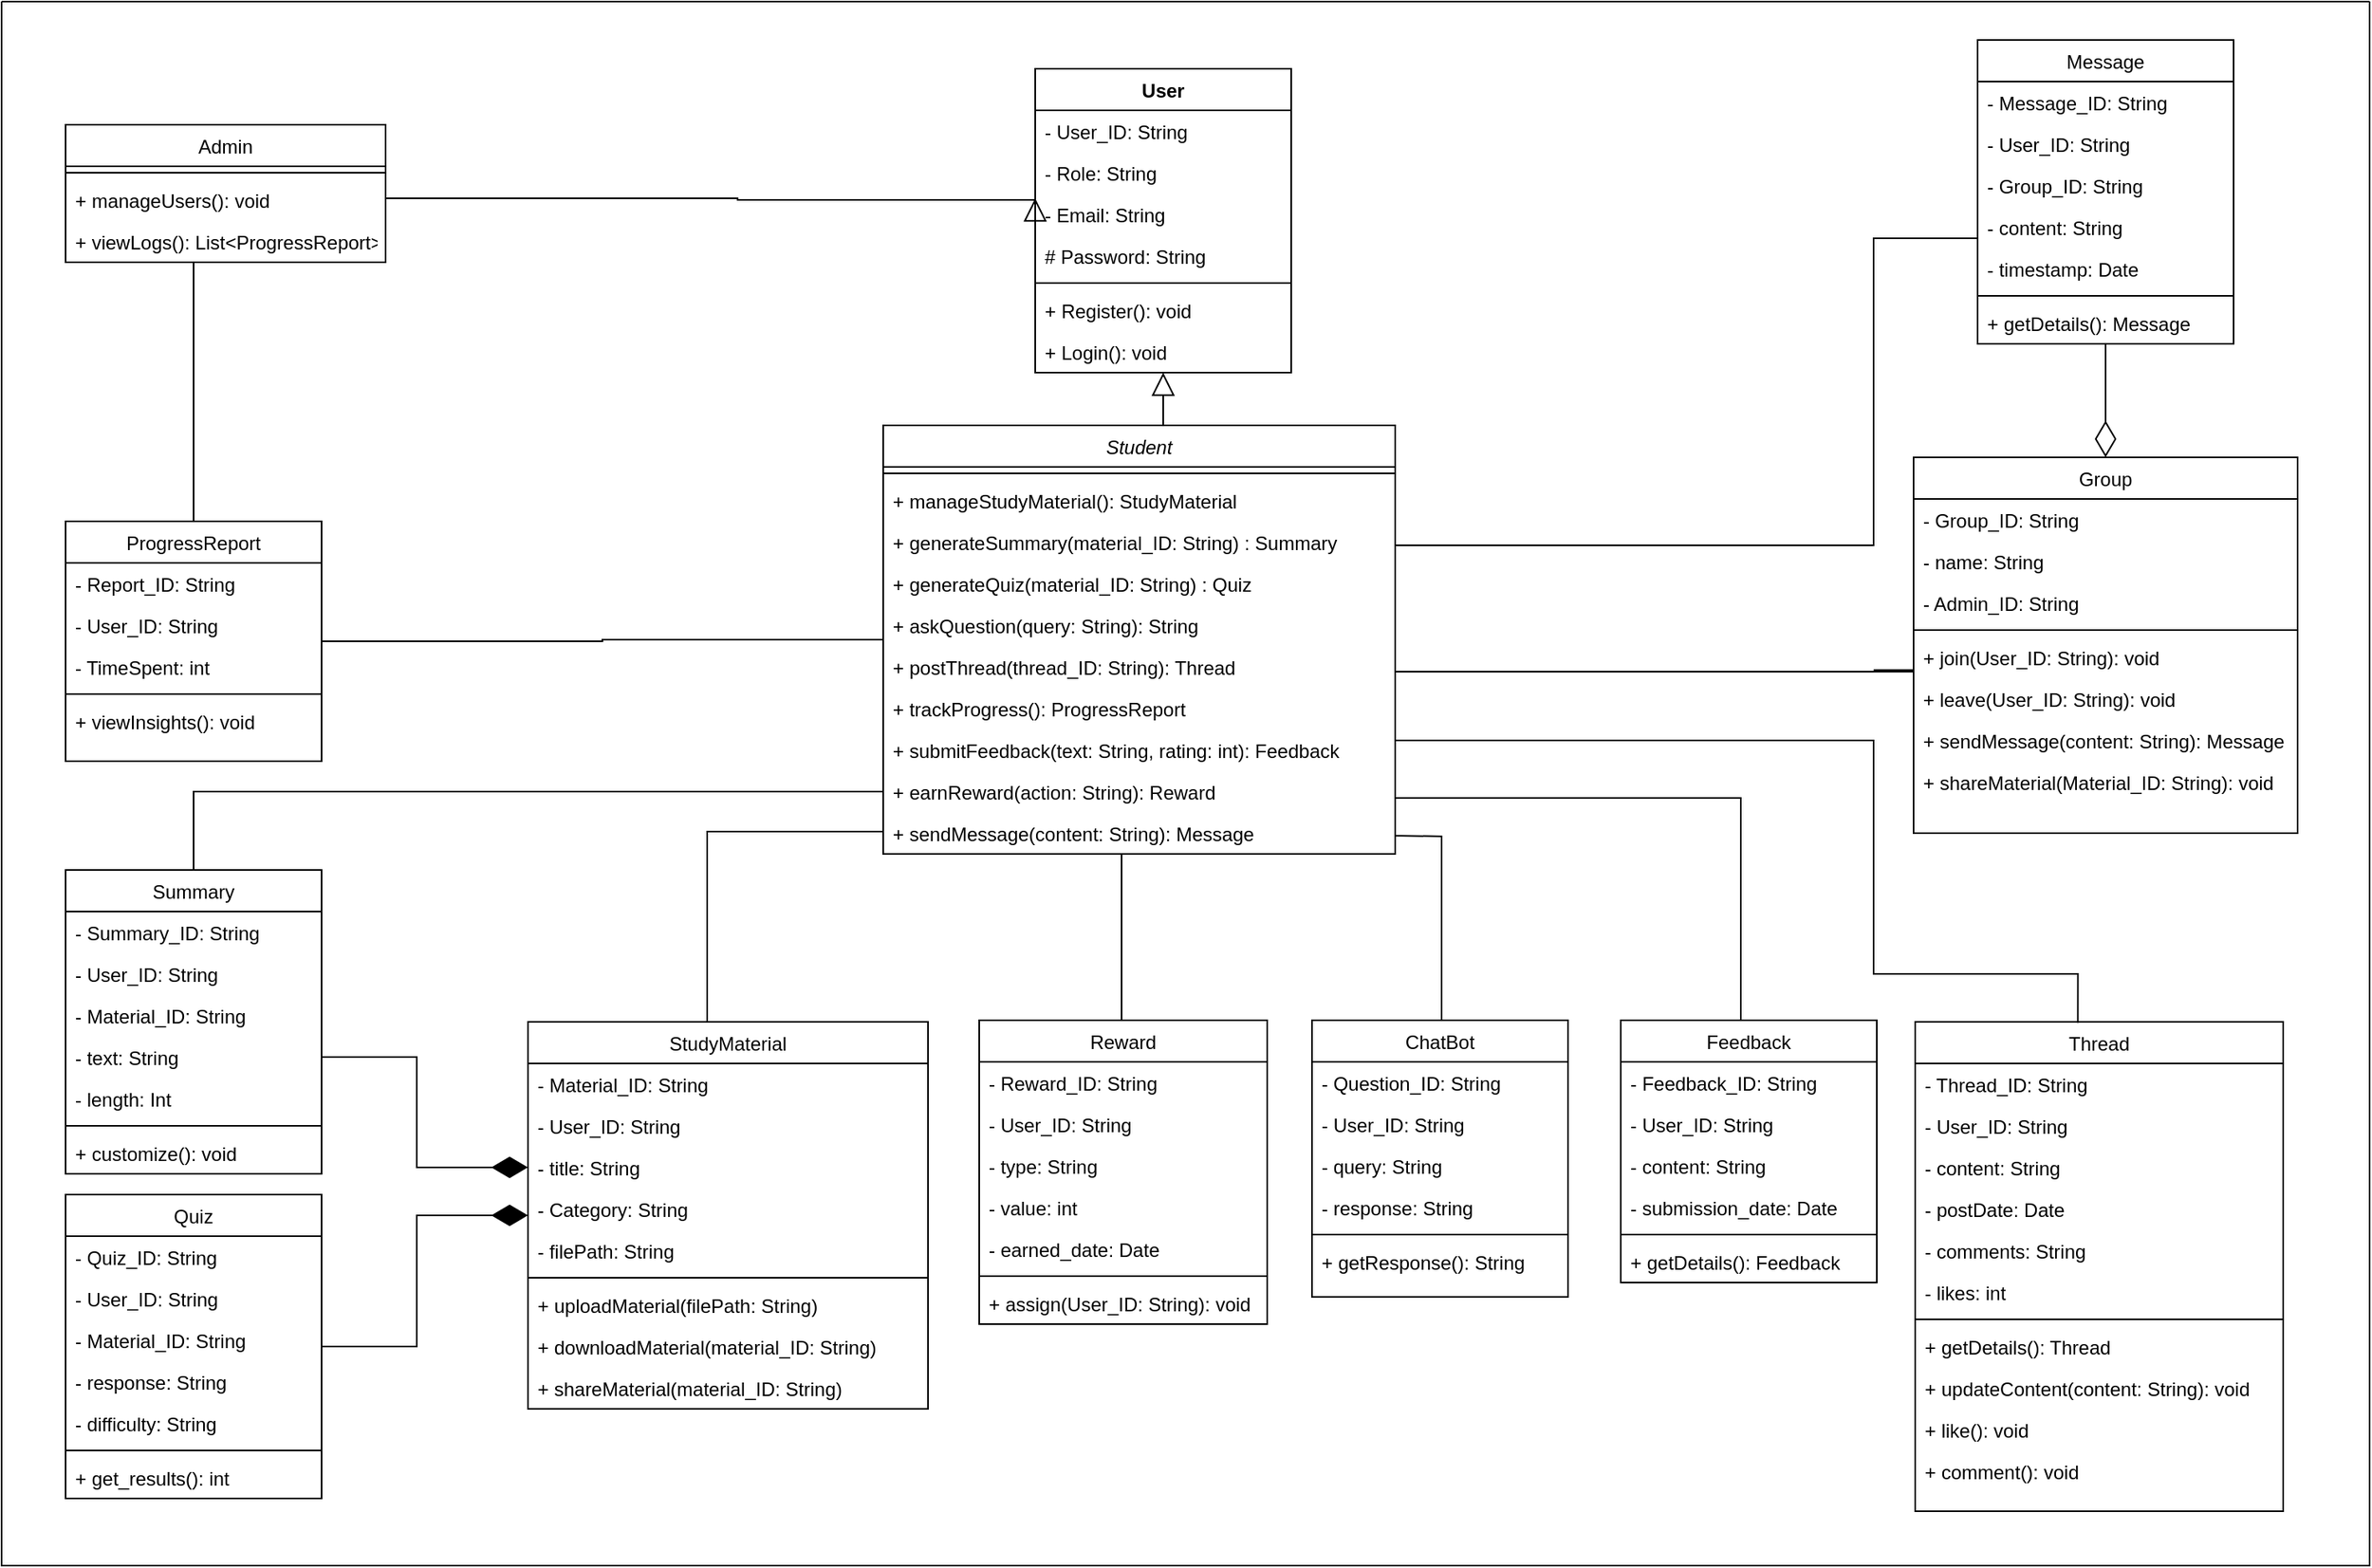 <mxfile version="26.2.14">
  <diagram id="C5RBs43oDa-KdzZeNtuy" name="Page-1">
    <mxGraphModel dx="1158" dy="624" grid="1" gridSize="10" guides="1" tooltips="1" connect="1" arrows="1" fold="1" page="1" pageScale="1" pageWidth="827" pageHeight="1169" math="0" shadow="0">
      <root>
        <mxCell id="WIyWlLk6GJQsqaUBKTNV-0" />
        <mxCell id="WIyWlLk6GJQsqaUBKTNV-1" parent="WIyWlLk6GJQsqaUBKTNV-0" />
        <mxCell id="rzmCm1R1DGUAWMuJ46_3-152" value="" style="swimlane;startSize=0;" parent="WIyWlLk6GJQsqaUBKTNV-1" vertex="1">
          <mxGeometry x="60" y="161" width="1480" height="978" as="geometry" />
        </mxCell>
        <mxCell id="gZTH9xDD1T-FTTkTt6Pd-27" style="edgeStyle=orthogonalEdgeStyle;rounded=0;orthogonalLoop=1;jettySize=auto;html=1;endArrow=none;startFill=0;" parent="rzmCm1R1DGUAWMuJ46_3-152" source="rzmCm1R1DGUAWMuJ46_3-6" target="zkfFHV4jXpPFQw0GAbJ--0" edge="1">
          <mxGeometry relative="1" as="geometry">
            <Array as="points">
              <mxPoint x="700" y="599" />
              <mxPoint x="700" y="599" />
            </Array>
          </mxGeometry>
        </mxCell>
        <mxCell id="rzmCm1R1DGUAWMuJ46_3-6" value="Reward" style="swimlane;fontStyle=0;align=center;verticalAlign=top;childLayout=stackLayout;horizontal=1;startSize=26;horizontalStack=0;resizeParent=1;resizeLast=0;collapsible=1;marginBottom=0;rounded=0;shadow=0;strokeWidth=1;" parent="rzmCm1R1DGUAWMuJ46_3-152" vertex="1">
          <mxGeometry x="611" y="637" width="180" height="190" as="geometry">
            <mxRectangle x="181" y="420" width="170" height="26" as="alternateBounds" />
          </mxGeometry>
        </mxCell>
        <mxCell id="rzmCm1R1DGUAWMuJ46_3-7" value="- Reward_ID: String" style="text;align=left;verticalAlign=top;spacingLeft=4;spacingRight=4;overflow=hidden;rotatable=0;points=[[0,0.5],[1,0.5]];portConstraint=eastwest;" parent="rzmCm1R1DGUAWMuJ46_3-6" vertex="1">
          <mxGeometry y="26" width="180" height="26" as="geometry" />
        </mxCell>
        <mxCell id="WoHggTvfmYIY1_PIUfEo-17" value="- User_ID: String" style="text;align=left;verticalAlign=top;spacingLeft=4;spacingRight=4;overflow=hidden;rotatable=0;points=[[0,0.5],[1,0.5]];portConstraint=eastwest;" parent="rzmCm1R1DGUAWMuJ46_3-6" vertex="1">
          <mxGeometry y="52" width="180" height="26" as="geometry" />
        </mxCell>
        <mxCell id="WoHggTvfmYIY1_PIUfEo-15" value="- type: String" style="text;align=left;verticalAlign=top;spacingLeft=4;spacingRight=4;overflow=hidden;rotatable=0;points=[[0,0.5],[1,0.5]];portConstraint=eastwest;" parent="rzmCm1R1DGUAWMuJ46_3-6" vertex="1">
          <mxGeometry y="78" width="180" height="26" as="geometry" />
        </mxCell>
        <mxCell id="WoHggTvfmYIY1_PIUfEo-16" value="- value: int" style="text;align=left;verticalAlign=top;spacingLeft=4;spacingRight=4;overflow=hidden;rotatable=0;points=[[0,0.5],[1,0.5]];portConstraint=eastwest;" parent="rzmCm1R1DGUAWMuJ46_3-6" vertex="1">
          <mxGeometry y="104" width="180" height="26" as="geometry" />
        </mxCell>
        <mxCell id="WoHggTvfmYIY1_PIUfEo-18" value="- earned_date: Date" style="text;align=left;verticalAlign=top;spacingLeft=4;spacingRight=4;overflow=hidden;rotatable=0;points=[[0,0.5],[1,0.5]];portConstraint=eastwest;" parent="rzmCm1R1DGUAWMuJ46_3-6" vertex="1">
          <mxGeometry y="130" width="180" height="26" as="geometry" />
        </mxCell>
        <mxCell id="rzmCm1R1DGUAWMuJ46_3-8" value="" style="line;html=1;strokeWidth=1;align=left;verticalAlign=middle;spacingTop=-1;spacingLeft=3;spacingRight=3;rotatable=0;labelPosition=right;points=[];portConstraint=eastwest;" parent="rzmCm1R1DGUAWMuJ46_3-6" vertex="1">
          <mxGeometry y="156" width="180" height="8" as="geometry" />
        </mxCell>
        <mxCell id="rzmCm1R1DGUAWMuJ46_3-19" value="+ assign(User_ID: String): void" style="text;align=left;verticalAlign=top;spacingLeft=4;spacingRight=4;overflow=hidden;rotatable=0;points=[[0,0.5],[1,0.5]];portConstraint=eastwest;" parent="rzmCm1R1DGUAWMuJ46_3-6" vertex="1">
          <mxGeometry y="164" width="180" height="26" as="geometry" />
        </mxCell>
        <mxCell id="XkWyq3cS-VGRG4RWluJi-3" value="User" style="swimlane;fontStyle=1;align=center;verticalAlign=top;childLayout=stackLayout;horizontal=1;startSize=26;horizontalStack=0;resizeParent=1;resizeParentMax=0;resizeLast=0;collapsible=1;marginBottom=0;whiteSpace=wrap;html=1;" parent="rzmCm1R1DGUAWMuJ46_3-152" vertex="1">
          <mxGeometry x="646" y="42" width="160" height="190" as="geometry" />
        </mxCell>
        <mxCell id="XkWyq3cS-VGRG4RWluJi-4" value="- User_ID: String" style="text;strokeColor=none;fillColor=none;align=left;verticalAlign=top;spacingLeft=4;spacingRight=4;overflow=hidden;rotatable=0;points=[[0,0.5],[1,0.5]];portConstraint=eastwest;whiteSpace=wrap;html=1;" parent="XkWyq3cS-VGRG4RWluJi-3" vertex="1">
          <mxGeometry y="26" width="160" height="26" as="geometry" />
        </mxCell>
        <mxCell id="tW8TaXQwE7OGN_sFjvm_-1" value="- Role: String" style="text;strokeColor=none;fillColor=none;align=left;verticalAlign=top;spacingLeft=4;spacingRight=4;overflow=hidden;rotatable=0;points=[[0,0.5],[1,0.5]];portConstraint=eastwest;whiteSpace=wrap;html=1;" vertex="1" parent="XkWyq3cS-VGRG4RWluJi-3">
          <mxGeometry y="52" width="160" height="26" as="geometry" />
        </mxCell>
        <mxCell id="XkWyq3cS-VGRG4RWluJi-7" value="- Email: String" style="text;strokeColor=none;fillColor=none;align=left;verticalAlign=top;spacingLeft=4;spacingRight=4;overflow=hidden;rotatable=0;points=[[0,0.5],[1,0.5]];portConstraint=eastwest;whiteSpace=wrap;html=1;" parent="XkWyq3cS-VGRG4RWluJi-3" vertex="1">
          <mxGeometry y="78" width="160" height="26" as="geometry" />
        </mxCell>
        <mxCell id="XkWyq3cS-VGRG4RWluJi-8" value="# Password: String" style="text;strokeColor=none;fillColor=none;align=left;verticalAlign=top;spacingLeft=4;spacingRight=4;overflow=hidden;rotatable=0;points=[[0,0.5],[1,0.5]];portConstraint=eastwest;whiteSpace=wrap;html=1;" parent="XkWyq3cS-VGRG4RWluJi-3" vertex="1">
          <mxGeometry y="104" width="160" height="26" as="geometry" />
        </mxCell>
        <mxCell id="XkWyq3cS-VGRG4RWluJi-5" value="" style="line;strokeWidth=1;fillColor=none;align=left;verticalAlign=middle;spacingTop=-1;spacingLeft=3;spacingRight=3;rotatable=0;labelPosition=right;points=[];portConstraint=eastwest;strokeColor=inherit;" parent="XkWyq3cS-VGRG4RWluJi-3" vertex="1">
          <mxGeometry y="130" width="160" height="8" as="geometry" />
        </mxCell>
        <mxCell id="XkWyq3cS-VGRG4RWluJi-9" value="+ Register(): void" style="text;strokeColor=none;fillColor=none;align=left;verticalAlign=top;spacingLeft=4;spacingRight=4;overflow=hidden;rotatable=0;points=[[0,0.5],[1,0.5]];portConstraint=eastwest;whiteSpace=wrap;html=1;" parent="XkWyq3cS-VGRG4RWluJi-3" vertex="1">
          <mxGeometry y="138" width="160" height="26" as="geometry" />
        </mxCell>
        <mxCell id="XkWyq3cS-VGRG4RWluJi-6" value="+ Login(): void" style="text;strokeColor=none;fillColor=none;align=left;verticalAlign=top;spacingLeft=4;spacingRight=4;overflow=hidden;rotatable=0;points=[[0,0.5],[1,0.5]];portConstraint=eastwest;whiteSpace=wrap;html=1;" parent="XkWyq3cS-VGRG4RWluJi-3" vertex="1">
          <mxGeometry y="164" width="160" height="26" as="geometry" />
        </mxCell>
        <mxCell id="gZTH9xDD1T-FTTkTt6Pd-24" style="edgeStyle=orthogonalEdgeStyle;rounded=0;orthogonalLoop=1;jettySize=auto;html=1;endArrow=block;endFill=0;endSize=12;" parent="rzmCm1R1DGUAWMuJ46_3-152" source="zkfFHV4jXpPFQw0GAbJ--0" target="XkWyq3cS-VGRG4RWluJi-3" edge="1">
          <mxGeometry relative="1" as="geometry">
            <Array as="points">
              <mxPoint x="726" y="258" />
              <mxPoint x="726" y="258" />
            </Array>
          </mxGeometry>
        </mxCell>
        <mxCell id="zkfFHV4jXpPFQw0GAbJ--0" value="Student&#xa;" style="swimlane;fontStyle=2;align=center;verticalAlign=top;childLayout=stackLayout;horizontal=1;startSize=26;horizontalStack=0;resizeParent=1;resizeLast=0;collapsible=1;marginBottom=0;rounded=0;shadow=0;strokeWidth=1;" parent="rzmCm1R1DGUAWMuJ46_3-152" vertex="1">
          <mxGeometry x="551" y="265" width="320" height="268" as="geometry">
            <mxRectangle x="230" y="140" width="160" height="26" as="alternateBounds" />
          </mxGeometry>
        </mxCell>
        <mxCell id="zkfFHV4jXpPFQw0GAbJ--4" value="" style="line;html=1;strokeWidth=1;align=left;verticalAlign=middle;spacingTop=-1;spacingLeft=3;spacingRight=3;rotatable=0;labelPosition=right;points=[];portConstraint=eastwest;" parent="zkfFHV4jXpPFQw0GAbJ--0" vertex="1">
          <mxGeometry y="26" width="320" height="8" as="geometry" />
        </mxCell>
        <mxCell id="rzmCm1R1DGUAWMuJ46_3-25" value="+ manageStudyMaterial(): StudyMaterial" style="text;align=left;verticalAlign=top;spacingLeft=4;spacingRight=4;overflow=hidden;rotatable=0;points=[[0,0.5],[1,0.5]];portConstraint=eastwest;" parent="zkfFHV4jXpPFQw0GAbJ--0" vertex="1">
          <mxGeometry y="34" width="320" height="26" as="geometry" />
        </mxCell>
        <mxCell id="XkWyq3cS-VGRG4RWluJi-14" value="+ generateSummary(material_ID: String) : Summary" style="text;align=left;verticalAlign=top;spacingLeft=4;spacingRight=4;overflow=hidden;rotatable=0;points=[[0,0.5],[1,0.5]];portConstraint=eastwest;" parent="zkfFHV4jXpPFQw0GAbJ--0" vertex="1">
          <mxGeometry y="60" width="320" height="26" as="geometry" />
        </mxCell>
        <mxCell id="rzmCm1R1DGUAWMuJ46_3-26" value="+ generateQuiz(material_ID: String) : Quiz" style="text;align=left;verticalAlign=top;spacingLeft=4;spacingRight=4;overflow=hidden;rotatable=0;points=[[0,0.5],[1,0.5]];portConstraint=eastwest;" parent="zkfFHV4jXpPFQw0GAbJ--0" vertex="1">
          <mxGeometry y="86" width="320" height="26" as="geometry" />
        </mxCell>
        <mxCell id="WoHggTvfmYIY1_PIUfEo-4" value="+ askQuestion(query: String): String&amp;nbsp;" style="text;strokeColor=none;fillColor=none;align=left;verticalAlign=top;spacingLeft=4;spacingRight=4;overflow=hidden;rotatable=0;points=[[0,0.5],[1,0.5]];portConstraint=eastwest;whiteSpace=wrap;html=1;" parent="zkfFHV4jXpPFQw0GAbJ--0" vertex="1">
          <mxGeometry y="112" width="320" height="26" as="geometry" />
        </mxCell>
        <mxCell id="zkfFHV4jXpPFQw0GAbJ--5" value="+ postThread(thread_ID: String): Thread" style="text;align=left;verticalAlign=top;spacingLeft=4;spacingRight=4;overflow=hidden;rotatable=0;points=[[0,0.5],[1,0.5]];portConstraint=eastwest;" parent="zkfFHV4jXpPFQw0GAbJ--0" vertex="1">
          <mxGeometry y="138" width="320" height="26" as="geometry" />
        </mxCell>
        <mxCell id="rzmCm1R1DGUAWMuJ46_3-27" value="+ trackProgress(): ProgressReport" style="text;align=left;verticalAlign=top;spacingLeft=4;spacingRight=4;overflow=hidden;rotatable=0;points=[[0,0.5],[1,0.5]];portConstraint=eastwest;" parent="zkfFHV4jXpPFQw0GAbJ--0" vertex="1">
          <mxGeometry y="164" width="320" height="26" as="geometry" />
        </mxCell>
        <mxCell id="rzmCm1R1DGUAWMuJ46_3-28" value="+ submitFeedback(text: String, rating: int): Feedback" style="text;align=left;verticalAlign=top;spacingLeft=4;spacingRight=4;overflow=hidden;rotatable=0;points=[[0,0.5],[1,0.5]];portConstraint=eastwest;" parent="zkfFHV4jXpPFQw0GAbJ--0" vertex="1">
          <mxGeometry y="190" width="320" height="26" as="geometry" />
        </mxCell>
        <mxCell id="WoHggTvfmYIY1_PIUfEo-5" value="+ earnReward(action: String): Reward" style="text;strokeColor=none;fillColor=none;align=left;verticalAlign=top;spacingLeft=4;spacingRight=4;overflow=hidden;rotatable=0;points=[[0,0.5],[1,0.5]];portConstraint=eastwest;whiteSpace=wrap;html=1;" parent="zkfFHV4jXpPFQw0GAbJ--0" vertex="1">
          <mxGeometry y="216" width="320" height="26" as="geometry" />
        </mxCell>
        <mxCell id="WoHggTvfmYIY1_PIUfEo-20" value="+ sendMessage(content: String): Message&amp;nbsp;" style="text;strokeColor=none;fillColor=none;align=left;verticalAlign=top;spacingLeft=4;spacingRight=4;overflow=hidden;rotatable=0;points=[[0,0.5],[1,0.5]];portConstraint=eastwest;whiteSpace=wrap;html=1;" parent="zkfFHV4jXpPFQw0GAbJ--0" vertex="1">
          <mxGeometry y="242" width="320" height="26" as="geometry" />
        </mxCell>
        <mxCell id="XkWyq3cS-VGRG4RWluJi-10" value="Admin" style="swimlane;fontStyle=0;align=center;verticalAlign=top;childLayout=stackLayout;horizontal=1;startSize=26;horizontalStack=0;resizeParent=1;resizeLast=0;collapsible=1;marginBottom=0;rounded=0;shadow=0;strokeWidth=1;" parent="rzmCm1R1DGUAWMuJ46_3-152" vertex="1">
          <mxGeometry x="40" y="77" width="200" height="86" as="geometry">
            <mxRectangle x="340" y="380" width="170" height="26" as="alternateBounds" />
          </mxGeometry>
        </mxCell>
        <mxCell id="XkWyq3cS-VGRG4RWluJi-12" value="" style="line;html=1;strokeWidth=1;align=left;verticalAlign=middle;spacingTop=-1;spacingLeft=3;spacingRight=3;rotatable=0;labelPosition=right;points=[];portConstraint=eastwest;" parent="XkWyq3cS-VGRG4RWluJi-10" vertex="1">
          <mxGeometry y="26" width="200" height="8" as="geometry" />
        </mxCell>
        <mxCell id="XkWyq3cS-VGRG4RWluJi-13" value="+ manageUsers(): void" style="text;align=left;verticalAlign=top;spacingLeft=4;spacingRight=4;overflow=hidden;rotatable=0;points=[[0,0.5],[1,0.5]];portConstraint=eastwest;" parent="XkWyq3cS-VGRG4RWluJi-10" vertex="1">
          <mxGeometry y="34" width="200" height="26" as="geometry" />
        </mxCell>
        <mxCell id="WoHggTvfmYIY1_PIUfEo-0" value="+ viewLogs(): List&lt;ProgressReport&gt;" style="text;align=left;verticalAlign=top;spacingLeft=4;spacingRight=4;overflow=hidden;rotatable=0;points=[[0,0.5],[1,0.5]];portConstraint=eastwest;" parent="XkWyq3cS-VGRG4RWluJi-10" vertex="1">
          <mxGeometry y="60" width="200" height="26" as="geometry" />
        </mxCell>
        <mxCell id="gZTH9xDD1T-FTTkTt6Pd-22" style="edgeStyle=orthogonalEdgeStyle;rounded=0;orthogonalLoop=1;jettySize=auto;html=1;endArrow=none;startFill=0;" parent="rzmCm1R1DGUAWMuJ46_3-152" edge="1">
          <mxGeometry relative="1" as="geometry">
            <mxPoint x="1087" y="637" as="sourcePoint" />
            <mxPoint x="871" y="498" as="targetPoint" />
            <Array as="points">
              <mxPoint x="1087" y="498" />
            </Array>
          </mxGeometry>
        </mxCell>
        <mxCell id="rzmCm1R1DGUAWMuJ46_3-59" value="ChatBot" style="swimlane;fontStyle=0;align=center;verticalAlign=top;childLayout=stackLayout;horizontal=1;startSize=26;horizontalStack=0;resizeParent=1;resizeLast=0;collapsible=1;marginBottom=0;rounded=0;shadow=0;strokeWidth=1;" parent="rzmCm1R1DGUAWMuJ46_3-152" vertex="1">
          <mxGeometry x="819" y="637" width="160" height="173" as="geometry">
            <mxRectangle x="340" y="380" width="170" height="26" as="alternateBounds" />
          </mxGeometry>
        </mxCell>
        <mxCell id="rzmCm1R1DGUAWMuJ46_3-60" value="- Question_ID: String" style="text;align=left;verticalAlign=top;spacingLeft=4;spacingRight=4;overflow=hidden;rotatable=0;points=[[0,0.5],[1,0.5]];portConstraint=eastwest;" parent="rzmCm1R1DGUAWMuJ46_3-59" vertex="1">
          <mxGeometry y="26" width="160" height="26" as="geometry" />
        </mxCell>
        <mxCell id="rzmCm1R1DGUAWMuJ46_3-96" value="- User_ID: String" style="text;align=left;verticalAlign=top;spacingLeft=4;spacingRight=4;overflow=hidden;rotatable=0;points=[[0,0.5],[1,0.5]];portConstraint=eastwest;" parent="rzmCm1R1DGUAWMuJ46_3-59" vertex="1">
          <mxGeometry y="52" width="160" height="26" as="geometry" />
        </mxCell>
        <mxCell id="rzmCm1R1DGUAWMuJ46_3-94" value="- query: String" style="text;align=left;verticalAlign=top;spacingLeft=4;spacingRight=4;overflow=hidden;rotatable=0;points=[[0,0.5],[1,0.5]];portConstraint=eastwest;" parent="rzmCm1R1DGUAWMuJ46_3-59" vertex="1">
          <mxGeometry y="78" width="160" height="26" as="geometry" />
        </mxCell>
        <mxCell id="rzmCm1R1DGUAWMuJ46_3-95" value="- response: String" style="text;align=left;verticalAlign=top;spacingLeft=4;spacingRight=4;overflow=hidden;rotatable=0;points=[[0,0.5],[1,0.5]];portConstraint=eastwest;" parent="rzmCm1R1DGUAWMuJ46_3-59" vertex="1">
          <mxGeometry y="104" width="160" height="26" as="geometry" />
        </mxCell>
        <mxCell id="rzmCm1R1DGUAWMuJ46_3-61" value="" style="line;html=1;strokeWidth=1;align=left;verticalAlign=middle;spacingTop=-1;spacingLeft=3;spacingRight=3;rotatable=0;labelPosition=right;points=[];portConstraint=eastwest;" parent="rzmCm1R1DGUAWMuJ46_3-59" vertex="1">
          <mxGeometry y="130" width="160" height="8" as="geometry" />
        </mxCell>
        <mxCell id="rzmCm1R1DGUAWMuJ46_3-98" value="+ getResponse(): String" style="text;align=left;verticalAlign=top;spacingLeft=4;spacingRight=4;overflow=hidden;rotatable=0;points=[[0,0.5],[1,0.5]];portConstraint=eastwest;" parent="rzmCm1R1DGUAWMuJ46_3-59" vertex="1">
          <mxGeometry y="138" width="160" height="26" as="geometry" />
        </mxCell>
        <mxCell id="gZTH9xDD1T-FTTkTt6Pd-15" style="edgeStyle=orthogonalEdgeStyle;rounded=0;orthogonalLoop=1;jettySize=auto;html=1;endArrow=none;startFill=0;startSize=3;" parent="rzmCm1R1DGUAWMuJ46_3-152" target="zkfFHV4jXpPFQw0GAbJ--0" edge="1">
          <mxGeometry relative="1" as="geometry">
            <mxPoint x="808" y="449" as="targetPoint" />
            <Array as="points">
              <mxPoint x="1194" y="419" />
            </Array>
            <mxPoint x="1170" y="418" as="sourcePoint" />
          </mxGeometry>
        </mxCell>
        <mxCell id="gZTH9xDD1T-FTTkTt6Pd-30" style="edgeStyle=orthogonalEdgeStyle;rounded=0;orthogonalLoop=1;jettySize=auto;html=1;endArrow=none;startFill=0;" parent="rzmCm1R1DGUAWMuJ46_3-152" source="rzmCm1R1DGUAWMuJ46_3-55" target="XkWyq3cS-VGRG4RWluJi-10" edge="1">
          <mxGeometry relative="1" as="geometry">
            <Array as="points">
              <mxPoint x="120" y="199" />
              <mxPoint x="120" y="199" />
            </Array>
          </mxGeometry>
        </mxCell>
        <mxCell id="rzmCm1R1DGUAWMuJ46_3-55" value="ProgressReport" style="swimlane;fontStyle=0;align=center;verticalAlign=top;childLayout=stackLayout;horizontal=1;startSize=26;horizontalStack=0;resizeParent=1;resizeLast=0;collapsible=1;marginBottom=0;rounded=0;shadow=0;strokeWidth=1;" parent="rzmCm1R1DGUAWMuJ46_3-152" vertex="1">
          <mxGeometry x="40" y="325" width="160" height="150" as="geometry">
            <mxRectangle x="340" y="380" width="170" height="26" as="alternateBounds" />
          </mxGeometry>
        </mxCell>
        <mxCell id="rzmCm1R1DGUAWMuJ46_3-56" value="- Report_ID: String" style="text;align=left;verticalAlign=top;spacingLeft=4;spacingRight=4;overflow=hidden;rotatable=0;points=[[0,0.5],[1,0.5]];portConstraint=eastwest;" parent="rzmCm1R1DGUAWMuJ46_3-55" vertex="1">
          <mxGeometry y="26" width="160" height="26" as="geometry" />
        </mxCell>
        <mxCell id="rzmCm1R1DGUAWMuJ46_3-86" value="- User_ID: String" style="text;align=left;verticalAlign=top;spacingLeft=4;spacingRight=4;overflow=hidden;rotatable=0;points=[[0,0.5],[1,0.5]];portConstraint=eastwest;" parent="rzmCm1R1DGUAWMuJ46_3-55" vertex="1">
          <mxGeometry y="52" width="160" height="26" as="geometry" />
        </mxCell>
        <mxCell id="rzmCm1R1DGUAWMuJ46_3-87" value="- TimeSpent: int" style="text;align=left;verticalAlign=top;spacingLeft=4;spacingRight=4;overflow=hidden;rotatable=0;points=[[0,0.5],[1,0.5]];portConstraint=eastwest;" parent="rzmCm1R1DGUAWMuJ46_3-55" vertex="1">
          <mxGeometry y="78" width="160" height="26" as="geometry" />
        </mxCell>
        <mxCell id="rzmCm1R1DGUAWMuJ46_3-57" value="" style="line;html=1;strokeWidth=1;align=left;verticalAlign=middle;spacingTop=-1;spacingLeft=3;spacingRight=3;rotatable=0;labelPosition=right;points=[];portConstraint=eastwest;" parent="rzmCm1R1DGUAWMuJ46_3-55" vertex="1">
          <mxGeometry y="104" width="160" height="8" as="geometry" />
        </mxCell>
        <mxCell id="rzmCm1R1DGUAWMuJ46_3-58" value="+ viewInsights(): void" style="text;align=left;verticalAlign=top;spacingLeft=4;spacingRight=4;overflow=hidden;rotatable=0;points=[[0,0.5],[1,0.5]];portConstraint=eastwest;" parent="rzmCm1R1DGUAWMuJ46_3-55" vertex="1">
          <mxGeometry y="112" width="160" height="26" as="geometry" />
        </mxCell>
        <mxCell id="gZTH9xDD1T-FTTkTt6Pd-9" style="edgeStyle=orthogonalEdgeStyle;rounded=0;orthogonalLoop=1;jettySize=auto;html=1;endArrow=none;startFill=0;" parent="rzmCm1R1DGUAWMuJ46_3-152" source="rzmCm1R1DGUAWMuJ46_3-55" target="zkfFHV4jXpPFQw0GAbJ--0" edge="1">
          <mxGeometry relative="1" as="geometry" />
        </mxCell>
        <mxCell id="rzmCm1R1DGUAWMuJ46_3-30" value="Thread" style="swimlane;fontStyle=0;align=center;verticalAlign=top;childLayout=stackLayout;horizontal=1;startSize=26;horizontalStack=0;resizeParent=1;resizeLast=0;collapsible=1;marginBottom=0;rounded=0;shadow=0;strokeWidth=1;" parent="rzmCm1R1DGUAWMuJ46_3-152" vertex="1">
          <mxGeometry x="1196" y="638" width="230" height="306" as="geometry">
            <mxRectangle x="340" y="380" width="170" height="26" as="alternateBounds" />
          </mxGeometry>
        </mxCell>
        <mxCell id="rzmCm1R1DGUAWMuJ46_3-31" value="- Thread_ID: String" style="text;align=left;verticalAlign=top;spacingLeft=4;spacingRight=4;overflow=hidden;rotatable=0;points=[[0,0.5],[1,0.5]];portConstraint=eastwest;" parent="rzmCm1R1DGUAWMuJ46_3-30" vertex="1">
          <mxGeometry y="26" width="230" height="26" as="geometry" />
        </mxCell>
        <mxCell id="WoHggTvfmYIY1_PIUfEo-8" value="- User_ID: String" style="text;strokeColor=none;fillColor=none;align=left;verticalAlign=top;spacingLeft=4;spacingRight=4;overflow=hidden;rotatable=0;points=[[0,0.5],[1,0.5]];portConstraint=eastwest;whiteSpace=wrap;html=1;" parent="rzmCm1R1DGUAWMuJ46_3-30" vertex="1">
          <mxGeometry y="52" width="230" height="26" as="geometry" />
        </mxCell>
        <mxCell id="rzmCm1R1DGUAWMuJ46_3-34" value="- content: String" style="text;align=left;verticalAlign=top;spacingLeft=4;spacingRight=4;overflow=hidden;rotatable=0;points=[[0,0.5],[1,0.5]];portConstraint=eastwest;" parent="rzmCm1R1DGUAWMuJ46_3-30" vertex="1">
          <mxGeometry y="78" width="230" height="26" as="geometry" />
        </mxCell>
        <mxCell id="WoHggTvfmYIY1_PIUfEo-7" value="- postDate: Date" style="text;strokeColor=none;fillColor=none;align=left;verticalAlign=top;spacingLeft=4;spacingRight=4;overflow=hidden;rotatable=0;points=[[0,0.5],[1,0.5]];portConstraint=eastwest;whiteSpace=wrap;html=1;" parent="rzmCm1R1DGUAWMuJ46_3-30" vertex="1">
          <mxGeometry y="104" width="230" height="26" as="geometry" />
        </mxCell>
        <mxCell id="WoHggTvfmYIY1_PIUfEo-9" value="- comments: String" style="text;strokeColor=none;fillColor=none;align=left;verticalAlign=top;spacingLeft=4;spacingRight=4;overflow=hidden;rotatable=0;points=[[0,0.5],[1,0.5]];portConstraint=eastwest;whiteSpace=wrap;html=1;" parent="rzmCm1R1DGUAWMuJ46_3-30" vertex="1">
          <mxGeometry y="130" width="230" height="26" as="geometry" />
        </mxCell>
        <mxCell id="WoHggTvfmYIY1_PIUfEo-10" value="- likes: int" style="text;strokeColor=none;fillColor=none;align=left;verticalAlign=top;spacingLeft=4;spacingRight=4;overflow=hidden;rotatable=0;points=[[0,0.5],[1,0.5]];portConstraint=eastwest;whiteSpace=wrap;html=1;" parent="rzmCm1R1DGUAWMuJ46_3-30" vertex="1">
          <mxGeometry y="156" width="230" height="26" as="geometry" />
        </mxCell>
        <mxCell id="rzmCm1R1DGUAWMuJ46_3-32" value="" style="line;html=1;strokeWidth=1;align=left;verticalAlign=middle;spacingTop=-1;spacingLeft=3;spacingRight=3;rotatable=0;labelPosition=right;points=[];portConstraint=eastwest;" parent="rzmCm1R1DGUAWMuJ46_3-30" vertex="1">
          <mxGeometry y="182" width="230" height="8" as="geometry" />
        </mxCell>
        <mxCell id="rzmCm1R1DGUAWMuJ46_3-35" value="+ getDetails(): Thread" style="text;align=left;verticalAlign=top;spacingLeft=4;spacingRight=4;overflow=hidden;rotatable=0;points=[[0,0.5],[1,0.5]];portConstraint=eastwest;" parent="rzmCm1R1DGUAWMuJ46_3-30" vertex="1">
          <mxGeometry y="190" width="230" height="26" as="geometry" />
        </mxCell>
        <mxCell id="rzmCm1R1DGUAWMuJ46_3-36" value="+ updateContent(content: String): void" style="text;align=left;verticalAlign=top;spacingLeft=4;spacingRight=4;overflow=hidden;rotatable=0;points=[[0,0.5],[1,0.5]];portConstraint=eastwest;" parent="rzmCm1R1DGUAWMuJ46_3-30" vertex="1">
          <mxGeometry y="216" width="230" height="26" as="geometry" />
        </mxCell>
        <mxCell id="rzmCm1R1DGUAWMuJ46_3-37" value="+ like(): void" style="text;align=left;verticalAlign=top;spacingLeft=4;spacingRight=4;overflow=hidden;rotatable=0;points=[[0,0.5],[1,0.5]];portConstraint=eastwest;" parent="rzmCm1R1DGUAWMuJ46_3-30" vertex="1">
          <mxGeometry y="242" width="230" height="26" as="geometry" />
        </mxCell>
        <mxCell id="rzmCm1R1DGUAWMuJ46_3-38" value="+ comment(): void" style="text;align=left;verticalAlign=top;spacingLeft=4;spacingRight=4;overflow=hidden;rotatable=0;points=[[0,0.5],[1,0.5]];portConstraint=eastwest;" parent="rzmCm1R1DGUAWMuJ46_3-30" vertex="1">
          <mxGeometry y="268" width="230" height="26" as="geometry" />
        </mxCell>
        <mxCell id="rzmCm1R1DGUAWMuJ46_3-63" value="StudyMaterial" style="swimlane;fontStyle=0;align=center;verticalAlign=top;childLayout=stackLayout;horizontal=1;startSize=26;horizontalStack=0;resizeParent=1;resizeLast=0;collapsible=1;marginBottom=0;rounded=0;shadow=0;strokeWidth=1;" parent="rzmCm1R1DGUAWMuJ46_3-152" vertex="1">
          <mxGeometry x="329" y="638" width="250" height="242" as="geometry">
            <mxRectangle x="340" y="380" width="170" height="26" as="alternateBounds" />
          </mxGeometry>
        </mxCell>
        <mxCell id="rzmCm1R1DGUAWMuJ46_3-64" value="- Material_ID: String" style="text;align=left;verticalAlign=top;spacingLeft=4;spacingRight=4;overflow=hidden;rotatable=0;points=[[0,0.5],[1,0.5]];portConstraint=eastwest;" parent="rzmCm1R1DGUAWMuJ46_3-63" vertex="1">
          <mxGeometry y="26" width="250" height="26" as="geometry" />
        </mxCell>
        <mxCell id="tW8TaXQwE7OGN_sFjvm_-0" value="- User_ID: String" style="text;align=left;verticalAlign=top;spacingLeft=4;spacingRight=4;overflow=hidden;rotatable=0;points=[[0,0.5],[1,0.5]];portConstraint=eastwest;" vertex="1" parent="rzmCm1R1DGUAWMuJ46_3-63">
          <mxGeometry y="52" width="250" height="26" as="geometry" />
        </mxCell>
        <mxCell id="rzmCm1R1DGUAWMuJ46_3-73" value="- title: String" style="text;align=left;verticalAlign=top;spacingLeft=4;spacingRight=4;overflow=hidden;rotatable=0;points=[[0,0.5],[1,0.5]];portConstraint=eastwest;" parent="rzmCm1R1DGUAWMuJ46_3-63" vertex="1">
          <mxGeometry y="78" width="250" height="26" as="geometry" />
        </mxCell>
        <mxCell id="rzmCm1R1DGUAWMuJ46_3-74" value="- Category: String" style="text;align=left;verticalAlign=top;spacingLeft=4;spacingRight=4;overflow=hidden;rotatable=0;points=[[0,0.5],[1,0.5]];portConstraint=eastwest;" parent="rzmCm1R1DGUAWMuJ46_3-63" vertex="1">
          <mxGeometry y="104" width="250" height="26" as="geometry" />
        </mxCell>
        <mxCell id="WoHggTvfmYIY1_PIUfEo-19" value="- filePath: String" style="text;align=left;verticalAlign=top;spacingLeft=4;spacingRight=4;overflow=hidden;rotatable=0;points=[[0,0.5],[1,0.5]];portConstraint=eastwest;" parent="rzmCm1R1DGUAWMuJ46_3-63" vertex="1">
          <mxGeometry y="130" width="250" height="26" as="geometry" />
        </mxCell>
        <mxCell id="rzmCm1R1DGUAWMuJ46_3-65" value="" style="line;html=1;strokeWidth=1;align=left;verticalAlign=middle;spacingTop=-1;spacingLeft=3;spacingRight=3;rotatable=0;labelPosition=right;points=[];portConstraint=eastwest;" parent="rzmCm1R1DGUAWMuJ46_3-63" vertex="1">
          <mxGeometry y="156" width="250" height="8" as="geometry" />
        </mxCell>
        <mxCell id="rzmCm1R1DGUAWMuJ46_3-66" value="+ uploadMaterial(filePath: String)" style="text;align=left;verticalAlign=top;spacingLeft=4;spacingRight=4;overflow=hidden;rotatable=0;points=[[0,0.5],[1,0.5]];portConstraint=eastwest;" parent="rzmCm1R1DGUAWMuJ46_3-63" vertex="1">
          <mxGeometry y="164" width="250" height="26" as="geometry" />
        </mxCell>
        <mxCell id="U230bNBfRJh1KL4enUuX-0" value="+ downloadMaterial(material_ID: String)" style="text;align=left;verticalAlign=top;spacingLeft=4;spacingRight=4;overflow=hidden;rotatable=0;points=[[0,0.5],[1,0.5]];portConstraint=eastwest;" parent="rzmCm1R1DGUAWMuJ46_3-63" vertex="1">
          <mxGeometry y="190" width="250" height="26" as="geometry" />
        </mxCell>
        <mxCell id="WoHggTvfmYIY1_PIUfEo-1" value="+ shareMaterial(material_ID: String)" style="text;align=left;verticalAlign=top;spacingLeft=4;spacingRight=4;overflow=hidden;rotatable=0;points=[[0,0.5],[1,0.5]];portConstraint=eastwest;" parent="rzmCm1R1DGUAWMuJ46_3-63" vertex="1">
          <mxGeometry y="216" width="250" height="26" as="geometry" />
        </mxCell>
        <mxCell id="gZTH9xDD1T-FTTkTt6Pd-46" style="edgeStyle=orthogonalEdgeStyle;rounded=0;orthogonalLoop=1;jettySize=auto;html=1;endArrow=diamondThin;startFill=0;endFill=1;startSize=6;sourcePerimeterSpacing=0;targetPerimeterSpacing=0;endSize=20;" parent="rzmCm1R1DGUAWMuJ46_3-152" source="rzmCm1R1DGUAWMuJ46_3-47" target="rzmCm1R1DGUAWMuJ46_3-63" edge="1">
          <mxGeometry relative="1" as="geometry" />
        </mxCell>
        <mxCell id="rzmCm1R1DGUAWMuJ46_3-47" value="Quiz" style="swimlane;fontStyle=0;align=center;verticalAlign=top;childLayout=stackLayout;horizontal=1;startSize=26;horizontalStack=0;resizeParent=1;resizeLast=0;collapsible=1;marginBottom=0;rounded=0;shadow=0;strokeWidth=1;" parent="rzmCm1R1DGUAWMuJ46_3-152" vertex="1">
          <mxGeometry x="40" y="746" width="160" height="190" as="geometry">
            <mxRectangle x="340" y="380" width="170" height="26" as="alternateBounds" />
          </mxGeometry>
        </mxCell>
        <mxCell id="rzmCm1R1DGUAWMuJ46_3-48" value="- Quiz_ID: String" style="text;align=left;verticalAlign=top;spacingLeft=4;spacingRight=4;overflow=hidden;rotatable=0;points=[[0,0.5],[1,0.5]];portConstraint=eastwest;" parent="rzmCm1R1DGUAWMuJ46_3-47" vertex="1">
          <mxGeometry y="26" width="160" height="26" as="geometry" />
        </mxCell>
        <mxCell id="tW8TaXQwE7OGN_sFjvm_-3" value="- User_ID: String" style="text;align=left;verticalAlign=top;spacingLeft=4;spacingRight=4;overflow=hidden;rotatable=0;points=[[0,0.5],[1,0.5]];portConstraint=eastwest;" vertex="1" parent="rzmCm1R1DGUAWMuJ46_3-47">
          <mxGeometry y="52" width="160" height="26" as="geometry" />
        </mxCell>
        <mxCell id="rzmCm1R1DGUAWMuJ46_3-118" value="- Material_ID: String" style="text;align=left;verticalAlign=top;spacingLeft=4;spacingRight=4;overflow=hidden;rotatable=0;points=[[0,0.5],[1,0.5]];portConstraint=eastwest;" parent="rzmCm1R1DGUAWMuJ46_3-47" vertex="1">
          <mxGeometry y="78" width="160" height="26" as="geometry" />
        </mxCell>
        <mxCell id="rzmCm1R1DGUAWMuJ46_3-124" value="- response: String " style="text;align=left;verticalAlign=top;spacingLeft=4;spacingRight=4;overflow=hidden;rotatable=0;points=[[0,0.5],[1,0.5]];portConstraint=eastwest;" parent="rzmCm1R1DGUAWMuJ46_3-47" vertex="1">
          <mxGeometry y="104" width="160" height="26" as="geometry" />
        </mxCell>
        <mxCell id="rzmCm1R1DGUAWMuJ46_3-125" value="- difficulty: String" style="text;align=left;verticalAlign=top;spacingLeft=4;spacingRight=4;overflow=hidden;rotatable=0;points=[[0,0.5],[1,0.5]];portConstraint=eastwest;" parent="rzmCm1R1DGUAWMuJ46_3-47" vertex="1">
          <mxGeometry y="130" width="160" height="26" as="geometry" />
        </mxCell>
        <mxCell id="rzmCm1R1DGUAWMuJ46_3-49" value="" style="line;html=1;strokeWidth=1;align=left;verticalAlign=middle;spacingTop=-1;spacingLeft=3;spacingRight=3;rotatable=0;labelPosition=right;points=[];portConstraint=eastwest;" parent="rzmCm1R1DGUAWMuJ46_3-47" vertex="1">
          <mxGeometry y="156" width="160" height="8" as="geometry" />
        </mxCell>
        <mxCell id="rzmCm1R1DGUAWMuJ46_3-50" value="+ get_results(): int" style="text;align=left;verticalAlign=top;spacingLeft=4;spacingRight=4;overflow=hidden;rotatable=0;points=[[0,0.5],[1,0.5]];portConstraint=eastwest;" parent="rzmCm1R1DGUAWMuJ46_3-47" vertex="1">
          <mxGeometry y="164" width="160" height="26" as="geometry" />
        </mxCell>
        <mxCell id="zkfFHV4jXpPFQw0GAbJ--13" value="Feedback" style="swimlane;fontStyle=0;align=center;verticalAlign=top;childLayout=stackLayout;horizontal=1;startSize=26;horizontalStack=0;resizeParent=1;resizeLast=0;collapsible=1;marginBottom=0;rounded=0;shadow=0;strokeWidth=1;" parent="rzmCm1R1DGUAWMuJ46_3-152" vertex="1">
          <mxGeometry x="1012" y="637" width="160" height="164" as="geometry">
            <mxRectangle x="340" y="380" width="170" height="26" as="alternateBounds" />
          </mxGeometry>
        </mxCell>
        <mxCell id="zkfFHV4jXpPFQw0GAbJ--14" value="- Feedback_ID: String" style="text;align=left;verticalAlign=top;spacingLeft=4;spacingRight=4;overflow=hidden;rotatable=0;points=[[0,0.5],[1,0.5]];portConstraint=eastwest;" parent="zkfFHV4jXpPFQw0GAbJ--13" vertex="1">
          <mxGeometry y="26" width="160" height="26" as="geometry" />
        </mxCell>
        <mxCell id="WoHggTvfmYIY1_PIUfEo-12" value="- User_ID: String" style="text;align=left;verticalAlign=top;spacingLeft=4;spacingRight=4;overflow=hidden;rotatable=0;points=[[0,0.5],[1,0.5]];portConstraint=eastwest;" parent="zkfFHV4jXpPFQw0GAbJ--13" vertex="1">
          <mxGeometry y="52" width="160" height="26" as="geometry" />
        </mxCell>
        <mxCell id="WoHggTvfmYIY1_PIUfEo-13" value="- content: String" style="text;align=left;verticalAlign=top;spacingLeft=4;spacingRight=4;overflow=hidden;rotatable=0;points=[[0,0.5],[1,0.5]];portConstraint=eastwest;" parent="zkfFHV4jXpPFQw0GAbJ--13" vertex="1">
          <mxGeometry y="78" width="160" height="26" as="geometry" />
        </mxCell>
        <mxCell id="WoHggTvfmYIY1_PIUfEo-14" value="- submission_date: Date" style="text;align=left;verticalAlign=top;spacingLeft=4;spacingRight=4;overflow=hidden;rotatable=0;points=[[0,0.5],[1,0.5]];portConstraint=eastwest;" parent="zkfFHV4jXpPFQw0GAbJ--13" vertex="1">
          <mxGeometry y="104" width="160" height="26" as="geometry" />
        </mxCell>
        <mxCell id="zkfFHV4jXpPFQw0GAbJ--15" value="" style="line;html=1;strokeWidth=1;align=left;verticalAlign=middle;spacingTop=-1;spacingLeft=3;spacingRight=3;rotatable=0;labelPosition=right;points=[];portConstraint=eastwest;" parent="zkfFHV4jXpPFQw0GAbJ--13" vertex="1">
          <mxGeometry y="130" width="160" height="8" as="geometry" />
        </mxCell>
        <mxCell id="rzmCm1R1DGUAWMuJ46_3-29" value="+ getDetails(): Feedback" style="text;align=left;verticalAlign=top;spacingLeft=4;spacingRight=4;overflow=hidden;rotatable=0;points=[[0,0.5],[1,0.5]];portConstraint=eastwest;" parent="zkfFHV4jXpPFQw0GAbJ--13" vertex="1">
          <mxGeometry y="138" width="160" height="26" as="geometry" />
        </mxCell>
        <mxCell id="rzmCm1R1DGUAWMuJ46_3-67" value="Group" style="swimlane;fontStyle=0;align=center;verticalAlign=top;childLayout=stackLayout;horizontal=1;startSize=26;horizontalStack=0;resizeParent=1;resizeLast=0;collapsible=1;marginBottom=0;rounded=0;shadow=0;strokeWidth=1;" parent="rzmCm1R1DGUAWMuJ46_3-152" vertex="1">
          <mxGeometry x="1195" y="285" width="240" height="235" as="geometry">
            <mxRectangle x="340" y="380" width="170" height="26" as="alternateBounds" />
          </mxGeometry>
        </mxCell>
        <mxCell id="rzmCm1R1DGUAWMuJ46_3-68" value="- Group_ID: String" style="text;align=left;verticalAlign=top;spacingLeft=4;spacingRight=4;overflow=hidden;rotatable=0;points=[[0,0.5],[1,0.5]];portConstraint=eastwest;" parent="rzmCm1R1DGUAWMuJ46_3-67" vertex="1">
          <mxGeometry y="26" width="240" height="26" as="geometry" />
        </mxCell>
        <mxCell id="rzmCm1R1DGUAWMuJ46_3-102" value="- name: String" style="text;align=left;verticalAlign=top;spacingLeft=4;spacingRight=4;overflow=hidden;rotatable=0;points=[[0,0.5],[1,0.5]];portConstraint=eastwest;" parent="rzmCm1R1DGUAWMuJ46_3-67" vertex="1">
          <mxGeometry y="52" width="240" height="26" as="geometry" />
        </mxCell>
        <mxCell id="rzmCm1R1DGUAWMuJ46_3-106" value="- Admin_ID: String" style="text;align=left;verticalAlign=top;spacingLeft=4;spacingRight=4;overflow=hidden;rotatable=0;points=[[0,0.5],[1,0.5]];portConstraint=eastwest;" parent="rzmCm1R1DGUAWMuJ46_3-67" vertex="1">
          <mxGeometry y="78" width="240" height="26" as="geometry" />
        </mxCell>
        <mxCell id="rzmCm1R1DGUAWMuJ46_3-69" value="" style="line;html=1;strokeWidth=1;align=left;verticalAlign=middle;spacingTop=-1;spacingLeft=3;spacingRight=3;rotatable=0;labelPosition=right;points=[];portConstraint=eastwest;" parent="rzmCm1R1DGUAWMuJ46_3-67" vertex="1">
          <mxGeometry y="104" width="240" height="8" as="geometry" />
        </mxCell>
        <mxCell id="rzmCm1R1DGUAWMuJ46_3-70" value="+ join(User_ID: String): void" style="text;align=left;verticalAlign=top;spacingLeft=4;spacingRight=4;overflow=hidden;rotatable=0;points=[[0,0.5],[1,0.5]];portConstraint=eastwest;" parent="rzmCm1R1DGUAWMuJ46_3-67" vertex="1">
          <mxGeometry y="112" width="240" height="26" as="geometry" />
        </mxCell>
        <mxCell id="rzmCm1R1DGUAWMuJ46_3-108" value="+ leave(User_ID: String): void" style="text;align=left;verticalAlign=top;spacingLeft=4;spacingRight=4;overflow=hidden;rotatable=0;points=[[0,0.5],[1,0.5]];portConstraint=eastwest;" parent="rzmCm1R1DGUAWMuJ46_3-67" vertex="1">
          <mxGeometry y="138" width="240" height="26" as="geometry" />
        </mxCell>
        <mxCell id="rzmCm1R1DGUAWMuJ46_3-112" value="+ sendMessage(content: String): Message" style="text;align=left;verticalAlign=top;spacingLeft=4;spacingRight=4;overflow=hidden;rotatable=0;points=[[0,0.5],[1,0.5]];portConstraint=eastwest;" parent="rzmCm1R1DGUAWMuJ46_3-67" vertex="1">
          <mxGeometry y="164" width="240" height="26" as="geometry" />
        </mxCell>
        <mxCell id="WoHggTvfmYIY1_PIUfEo-6" value="+ shareMaterial(Material_ID: String): void" style="text;strokeColor=none;fillColor=none;align=left;verticalAlign=top;spacingLeft=4;spacingRight=4;overflow=hidden;rotatable=0;points=[[0,0.5],[1,0.5]];portConstraint=eastwest;whiteSpace=wrap;html=1;" parent="rzmCm1R1DGUAWMuJ46_3-67" vertex="1">
          <mxGeometry y="190" width="240" height="26" as="geometry" />
        </mxCell>
        <mxCell id="rzmCm1R1DGUAWMuJ46_3-51" value="Message" style="swimlane;fontStyle=0;align=center;verticalAlign=top;childLayout=stackLayout;horizontal=1;startSize=26;horizontalStack=0;resizeParent=1;resizeLast=0;collapsible=1;marginBottom=0;rounded=0;shadow=0;strokeWidth=1;" parent="rzmCm1R1DGUAWMuJ46_3-152" vertex="1">
          <mxGeometry x="1235" y="24" width="160" height="190" as="geometry">
            <mxRectangle x="340" y="380" width="170" height="26" as="alternateBounds" />
          </mxGeometry>
        </mxCell>
        <mxCell id="rzmCm1R1DGUAWMuJ46_3-52" value="- Message_ID: String" style="text;align=left;verticalAlign=top;spacingLeft=4;spacingRight=4;overflow=hidden;rotatable=0;points=[[0,0.5],[1,0.5]];portConstraint=eastwest;" parent="rzmCm1R1DGUAWMuJ46_3-51" vertex="1">
          <mxGeometry y="26" width="160" height="26" as="geometry" />
        </mxCell>
        <mxCell id="rzmCm1R1DGUAWMuJ46_3-113" value="- User_ID: String&#xa;" style="text;align=left;verticalAlign=top;spacingLeft=4;spacingRight=4;overflow=hidden;rotatable=0;points=[[0,0.5],[1,0.5]];portConstraint=eastwest;" parent="rzmCm1R1DGUAWMuJ46_3-51" vertex="1">
          <mxGeometry y="52" width="160" height="26" as="geometry" />
        </mxCell>
        <mxCell id="WoHggTvfmYIY1_PIUfEo-11" value="- Group_ID: String" style="text;align=left;verticalAlign=top;spacingLeft=4;spacingRight=4;overflow=hidden;rotatable=0;points=[[0,0.5],[1,0.5]];portConstraint=eastwest;" parent="rzmCm1R1DGUAWMuJ46_3-51" vertex="1">
          <mxGeometry y="78" width="160" height="26" as="geometry" />
        </mxCell>
        <mxCell id="rzmCm1R1DGUAWMuJ46_3-114" value="- content: String" style="text;align=left;verticalAlign=top;spacingLeft=4;spacingRight=4;overflow=hidden;rotatable=0;points=[[0,0.5],[1,0.5]];portConstraint=eastwest;" parent="rzmCm1R1DGUAWMuJ46_3-51" vertex="1">
          <mxGeometry y="104" width="160" height="26" as="geometry" />
        </mxCell>
        <mxCell id="rzmCm1R1DGUAWMuJ46_3-115" value="- timestamp: Date" style="text;align=left;verticalAlign=top;spacingLeft=4;spacingRight=4;overflow=hidden;rotatable=0;points=[[0,0.5],[1,0.5]];portConstraint=eastwest;" parent="rzmCm1R1DGUAWMuJ46_3-51" vertex="1">
          <mxGeometry y="130" width="160" height="26" as="geometry" />
        </mxCell>
        <mxCell id="rzmCm1R1DGUAWMuJ46_3-53" value="" style="line;html=1;strokeWidth=1;align=left;verticalAlign=middle;spacingTop=-1;spacingLeft=3;spacingRight=3;rotatable=0;labelPosition=right;points=[];portConstraint=eastwest;" parent="rzmCm1R1DGUAWMuJ46_3-51" vertex="1">
          <mxGeometry y="156" width="160" height="8" as="geometry" />
        </mxCell>
        <mxCell id="rzmCm1R1DGUAWMuJ46_3-54" value="+ getDetails(): Message" style="text;align=left;verticalAlign=top;spacingLeft=4;spacingRight=4;overflow=hidden;rotatable=0;points=[[0,0.5],[1,0.5]];portConstraint=eastwest;" parent="rzmCm1R1DGUAWMuJ46_3-51" vertex="1">
          <mxGeometry y="164" width="160" height="26" as="geometry" />
        </mxCell>
        <mxCell id="gZTH9xDD1T-FTTkTt6Pd-33" style="edgeStyle=orthogonalEdgeStyle;rounded=0;orthogonalLoop=1;jettySize=auto;html=1;endArrow=none;endFill=1;endSize=6;startArrow=diamondThin;startFill=0;targetPerimeterSpacing=0;sourcePerimeterSpacing=0;startSize=20;" parent="rzmCm1R1DGUAWMuJ46_3-152" source="rzmCm1R1DGUAWMuJ46_3-67" target="rzmCm1R1DGUAWMuJ46_3-51" edge="1">
          <mxGeometry relative="1" as="geometry" />
        </mxCell>
        <mxCell id="gZTH9xDD1T-FTTkTt6Pd-44" style="edgeStyle=orthogonalEdgeStyle;rounded=0;orthogonalLoop=1;jettySize=auto;html=1;endArrow=none;startFill=0;entryX=1;entryY=0.5;entryDx=0;entryDy=0;" parent="rzmCm1R1DGUAWMuJ46_3-152" source="rzmCm1R1DGUAWMuJ46_3-51" target="XkWyq3cS-VGRG4RWluJi-14" edge="1">
          <mxGeometry relative="1" as="geometry">
            <mxPoint x="1193" y="114.0" as="sourcePoint" />
            <mxPoint x="840" y="268" as="targetPoint" />
            <Array as="points">
              <mxPoint x="1170" y="148" />
              <mxPoint x="1170" y="340" />
            </Array>
          </mxGeometry>
        </mxCell>
        <mxCell id="gZTH9xDD1T-FTTkTt6Pd-45" style="edgeStyle=orthogonalEdgeStyle;rounded=0;orthogonalLoop=1;jettySize=auto;html=1;endArrow=block;endFill=0;startSize=6;endSize=12;" parent="rzmCm1R1DGUAWMuJ46_3-152" edge="1">
          <mxGeometry relative="1" as="geometry">
            <mxPoint x="240" y="122" as="sourcePoint" />
            <mxPoint x="646" y="123" as="targetPoint" />
            <Array as="points">
              <mxPoint x="240" y="123" />
              <mxPoint x="460" y="123" />
              <mxPoint x="460" y="124" />
            </Array>
          </mxGeometry>
        </mxCell>
        <mxCell id="gZTH9xDD1T-FTTkTt6Pd-47" style="edgeStyle=orthogonalEdgeStyle;rounded=0;orthogonalLoop=1;jettySize=auto;html=1;endArrow=none;startFill=0;" parent="rzmCm1R1DGUAWMuJ46_3-152" edge="1">
          <mxGeometry relative="1" as="geometry">
            <mxPoint x="441" y="638" as="sourcePoint" />
            <mxPoint x="551" y="519" as="targetPoint" />
            <Array as="points">
              <mxPoint x="441" y="519" />
            </Array>
          </mxGeometry>
        </mxCell>
        <mxCell id="gZTH9xDD1T-FTTkTt6Pd-50" style="edgeStyle=orthogonalEdgeStyle;rounded=0;orthogonalLoop=1;jettySize=auto;html=1;entryX=1;entryY=0.19;entryDx=0;entryDy=0;entryPerimeter=0;endArrow=none;startFill=0;exitX=0.442;exitY=0.002;exitDx=0;exitDy=0;exitPerimeter=0;" parent="rzmCm1R1DGUAWMuJ46_3-152" target="rzmCm1R1DGUAWMuJ46_3-28" edge="1">
          <mxGeometry relative="1" as="geometry">
            <mxPoint x="1297.66" y="638.612" as="sourcePoint" />
            <mxPoint x="875" y="480.66" as="targetPoint" />
            <Array as="points">
              <mxPoint x="1298" y="608" />
              <mxPoint x="1170" y="608" />
              <mxPoint x="1170" y="462" />
            </Array>
          </mxGeometry>
        </mxCell>
        <mxCell id="gZTH9xDD1T-FTTkTt6Pd-55" style="edgeStyle=orthogonalEdgeStyle;rounded=0;orthogonalLoop=1;jettySize=auto;html=1;endArrow=none;startFill=0;exitX=1.001;exitY=0.448;exitDx=0;exitDy=0;exitPerimeter=0;entryX=0.5;entryY=0;entryDx=0;entryDy=0;" parent="rzmCm1R1DGUAWMuJ46_3-152" target="rzmCm1R1DGUAWMuJ46_3-59" edge="1">
          <mxGeometry relative="1" as="geometry">
            <mxPoint x="871.32" y="521.648" as="sourcePoint" />
            <mxPoint x="903" y="640" as="targetPoint" />
            <Array as="points">
              <mxPoint x="875" y="522" />
              <mxPoint x="900" y="522" />
              <mxPoint x="900" y="637" />
            </Array>
          </mxGeometry>
        </mxCell>
        <mxCell id="gZTH9xDD1T-FTTkTt6Pd-40" style="edgeStyle=orthogonalEdgeStyle;rounded=0;orthogonalLoop=1;jettySize=auto;html=1;entryX=0.5;entryY=0;entryDx=0;entryDy=0;endArrow=none;startFill=0;" parent="WIyWlLk6GJQsqaUBKTNV-1" source="WoHggTvfmYIY1_PIUfEo-5" target="rzmCm1R1DGUAWMuJ46_3-43" edge="1">
          <mxGeometry relative="1" as="geometry" />
        </mxCell>
        <mxCell id="rzmCm1R1DGUAWMuJ46_3-43" value="Summary" style="swimlane;fontStyle=0;align=center;verticalAlign=top;childLayout=stackLayout;horizontal=1;startSize=26;horizontalStack=0;resizeParent=1;resizeLast=0;collapsible=1;marginBottom=0;rounded=0;shadow=0;strokeWidth=1;" parent="WIyWlLk6GJQsqaUBKTNV-1" vertex="1">
          <mxGeometry x="100" y="704" width="160" height="190" as="geometry">
            <mxRectangle x="340" y="380" width="170" height="26" as="alternateBounds" />
          </mxGeometry>
        </mxCell>
        <mxCell id="rzmCm1R1DGUAWMuJ46_3-44" value="- Summary_ID: String" style="text;align=left;verticalAlign=top;spacingLeft=4;spacingRight=4;overflow=hidden;rotatable=0;points=[[0,0.5],[1,0.5]];portConstraint=eastwest;" parent="rzmCm1R1DGUAWMuJ46_3-43" vertex="1">
          <mxGeometry y="26" width="160" height="26" as="geometry" />
        </mxCell>
        <mxCell id="tW8TaXQwE7OGN_sFjvm_-2" value="- User_ID: String" style="text;align=left;verticalAlign=top;spacingLeft=4;spacingRight=4;overflow=hidden;rotatable=0;points=[[0,0.5],[1,0.5]];portConstraint=eastwest;" vertex="1" parent="rzmCm1R1DGUAWMuJ46_3-43">
          <mxGeometry y="52" width="160" height="26" as="geometry" />
        </mxCell>
        <mxCell id="rzmCm1R1DGUAWMuJ46_3-129" value="- Material_ID: String" style="text;align=left;verticalAlign=top;spacingLeft=4;spacingRight=4;overflow=hidden;rotatable=0;points=[[0,0.5],[1,0.5]];portConstraint=eastwest;" parent="rzmCm1R1DGUAWMuJ46_3-43" vertex="1">
          <mxGeometry y="78" width="160" height="26" as="geometry" />
        </mxCell>
        <mxCell id="rzmCm1R1DGUAWMuJ46_3-130" value="- text: String" style="text;align=left;verticalAlign=top;spacingLeft=4;spacingRight=4;overflow=hidden;rotatable=0;points=[[0,0.5],[1,0.5]];portConstraint=eastwest;" parent="rzmCm1R1DGUAWMuJ46_3-43" vertex="1">
          <mxGeometry y="104" width="160" height="26" as="geometry" />
        </mxCell>
        <mxCell id="rzmCm1R1DGUAWMuJ46_3-131" value="- length: Int" style="text;align=left;verticalAlign=top;spacingLeft=4;spacingRight=4;overflow=hidden;rotatable=0;points=[[0,0.5],[1,0.5]];portConstraint=eastwest;" parent="rzmCm1R1DGUAWMuJ46_3-43" vertex="1">
          <mxGeometry y="130" width="160" height="26" as="geometry" />
        </mxCell>
        <mxCell id="rzmCm1R1DGUAWMuJ46_3-45" value="" style="line;html=1;strokeWidth=1;align=left;verticalAlign=middle;spacingTop=-1;spacingLeft=3;spacingRight=3;rotatable=0;labelPosition=right;points=[];portConstraint=eastwest;" parent="rzmCm1R1DGUAWMuJ46_3-43" vertex="1">
          <mxGeometry y="156" width="160" height="8" as="geometry" />
        </mxCell>
        <mxCell id="rzmCm1R1DGUAWMuJ46_3-46" value="+ customize(): void" style="text;align=left;verticalAlign=top;spacingLeft=4;spacingRight=4;overflow=hidden;rotatable=0;points=[[0,0.5],[1,0.5]];portConstraint=eastwest;" parent="rzmCm1R1DGUAWMuJ46_3-43" vertex="1">
          <mxGeometry y="164" width="160" height="26" as="geometry" />
        </mxCell>
        <mxCell id="gZTH9xDD1T-FTTkTt6Pd-34" style="edgeStyle=orthogonalEdgeStyle;rounded=0;orthogonalLoop=1;jettySize=auto;html=1;endArrow=none;startFill=1;startArrow=diamondThin;endSize=6;exitX=0;exitY=0.5;exitDx=0;exitDy=0;sourcePerimeterSpacing=0;targetPerimeterSpacing=0;strokeWidth=1;startSize=20;" parent="WIyWlLk6GJQsqaUBKTNV-1" source="rzmCm1R1DGUAWMuJ46_3-73" target="rzmCm1R1DGUAWMuJ46_3-130" edge="1">
          <mxGeometry relative="1" as="geometry" />
        </mxCell>
      </root>
    </mxGraphModel>
  </diagram>
</mxfile>
